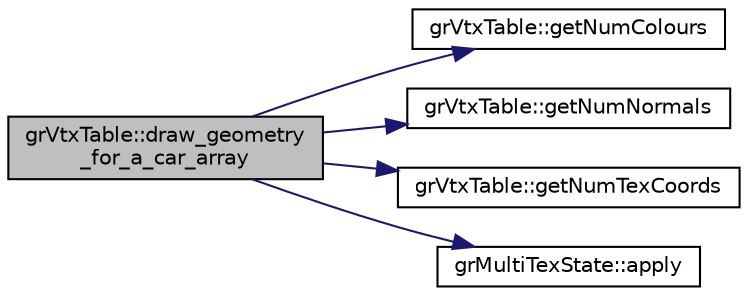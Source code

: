 digraph "grVtxTable::draw_geometry_for_a_car_array"
{
  edge [fontname="Helvetica",fontsize="10",labelfontname="Helvetica",labelfontsize="10"];
  node [fontname="Helvetica",fontsize="10",shape=record];
  rankdir="LR";
  Node1 [label="grVtxTable::draw_geometry\l_for_a_car_array",height=0.2,width=0.4,color="black", fillcolor="grey75", style="filled", fontcolor="black"];
  Node1 -> Node2 [color="midnightblue",fontsize="10",style="solid",fontname="Helvetica"];
  Node2 [label="grVtxTable::getNumColours",height=0.2,width=0.4,color="black", fillcolor="white", style="filled",URL="$classgr_vtx_table.html#a9f13f22d779175d48ee28a1dd0779177"];
  Node1 -> Node3 [color="midnightblue",fontsize="10",style="solid",fontname="Helvetica"];
  Node3 [label="grVtxTable::getNumNormals",height=0.2,width=0.4,color="black", fillcolor="white", style="filled",URL="$classgr_vtx_table.html#a40ae8db76faf316c4513909de77d9278"];
  Node1 -> Node4 [color="midnightblue",fontsize="10",style="solid",fontname="Helvetica"];
  Node4 [label="grVtxTable::getNumTexCoords",height=0.2,width=0.4,color="black", fillcolor="white", style="filled",URL="$classgr_vtx_table.html#a660141ee86f66ae7c369984647b2ff7e"];
  Node1 -> Node5 [color="midnightblue",fontsize="10",style="solid",fontname="Helvetica"];
  Node5 [label="grMultiTexState::apply",height=0.2,width=0.4,color="black", fillcolor="white", style="filled",URL="$classgr_multi_tex_state.html#a69490e24c38d1edba7bf817d7b6eb4c5"];
}
